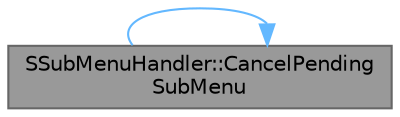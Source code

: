 digraph "SSubMenuHandler::CancelPendingSubMenu"
{
 // INTERACTIVE_SVG=YES
 // LATEX_PDF_SIZE
  bgcolor="transparent";
  edge [fontname=Helvetica,fontsize=10,labelfontname=Helvetica,labelfontsize=10];
  node [fontname=Helvetica,fontsize=10,shape=box,height=0.2,width=0.4];
  rankdir="LR";
  Node1 [id="Node000001",label="SSubMenuHandler::CancelPending\lSubMenu",height=0.2,width=0.4,color="gray40", fillcolor="grey60", style="filled", fontcolor="black",tooltip="Cancels any open requests to toggle a sub-menu."];
  Node1 -> Node1 [id="edge1_Node000001_Node000001",color="steelblue1",style="solid",tooltip=" "];
}
